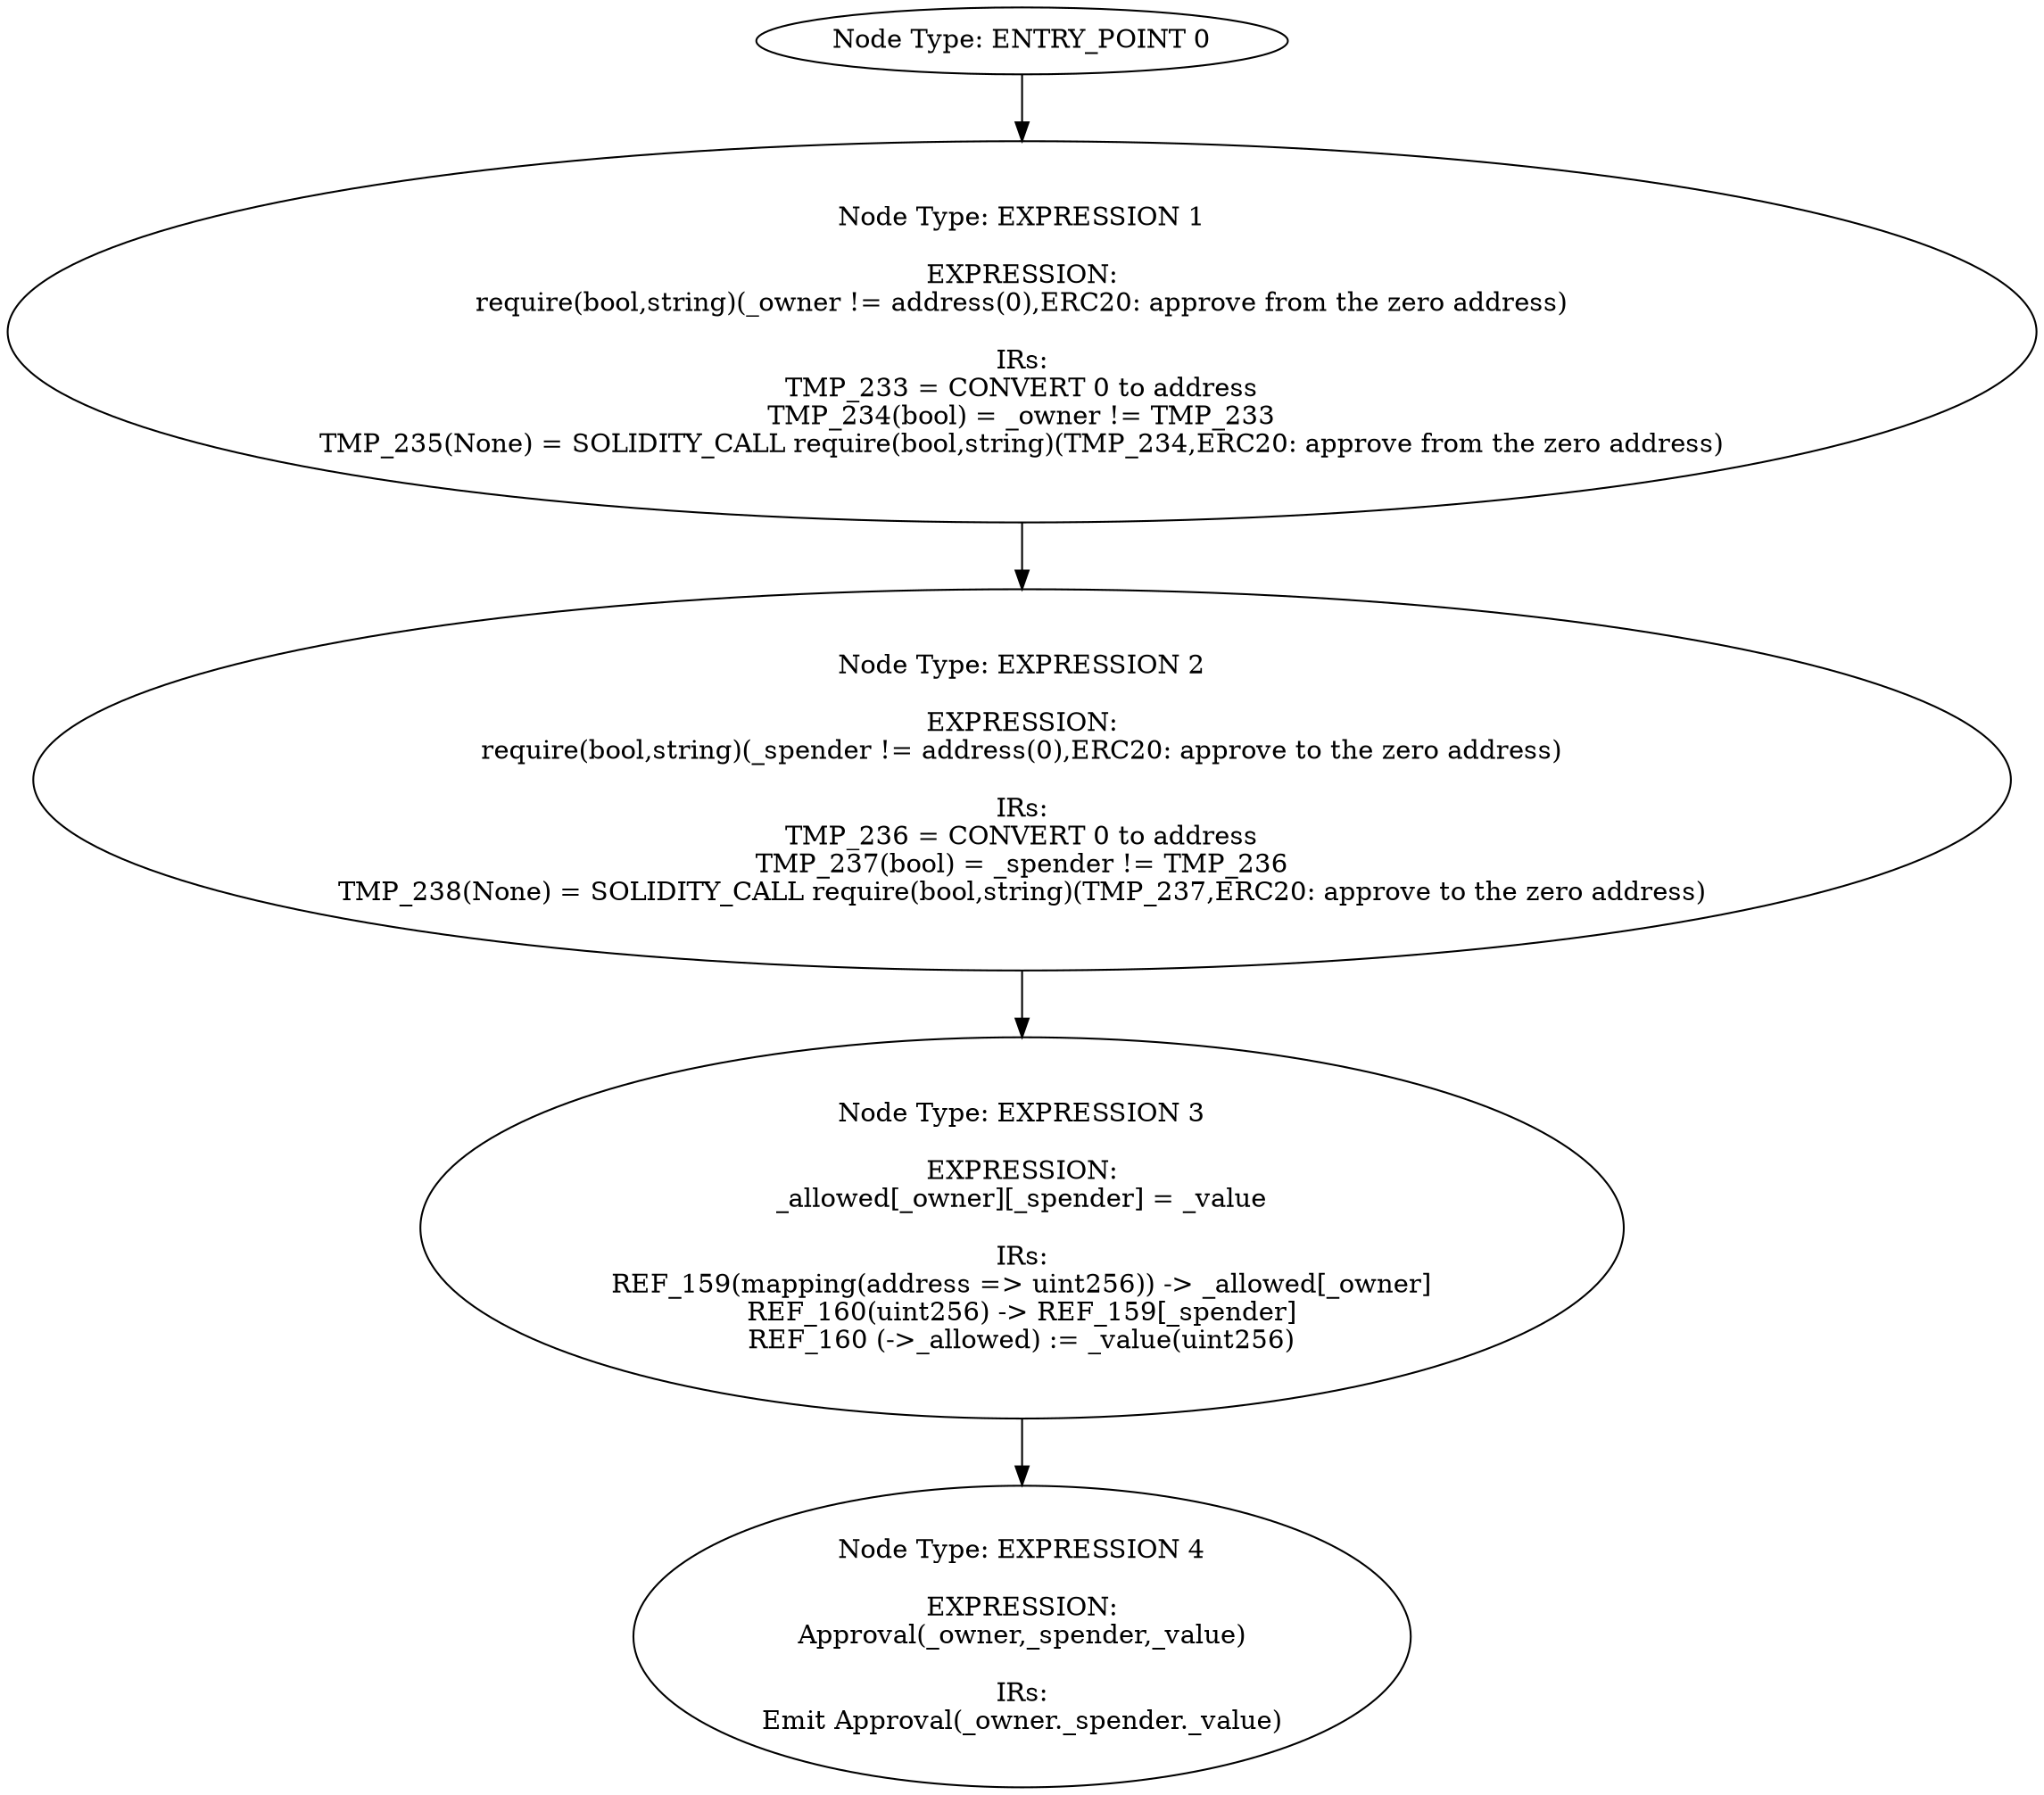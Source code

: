 digraph{
0[label="Node Type: ENTRY_POINT 0
"];
0->1;
1[label="Node Type: EXPRESSION 1

EXPRESSION:
require(bool,string)(_owner != address(0),ERC20: approve from the zero address)

IRs:
TMP_233 = CONVERT 0 to address
TMP_234(bool) = _owner != TMP_233
TMP_235(None) = SOLIDITY_CALL require(bool,string)(TMP_234,ERC20: approve from the zero address)"];
1->2;
2[label="Node Type: EXPRESSION 2

EXPRESSION:
require(bool,string)(_spender != address(0),ERC20: approve to the zero address)

IRs:
TMP_236 = CONVERT 0 to address
TMP_237(bool) = _spender != TMP_236
TMP_238(None) = SOLIDITY_CALL require(bool,string)(TMP_237,ERC20: approve to the zero address)"];
2->3;
3[label="Node Type: EXPRESSION 3

EXPRESSION:
_allowed[_owner][_spender] = _value

IRs:
REF_159(mapping(address => uint256)) -> _allowed[_owner]
REF_160(uint256) -> REF_159[_spender]
REF_160 (->_allowed) := _value(uint256)"];
3->4;
4[label="Node Type: EXPRESSION 4

EXPRESSION:
Approval(_owner,_spender,_value)

IRs:
Emit Approval(_owner._spender._value)"];
}
